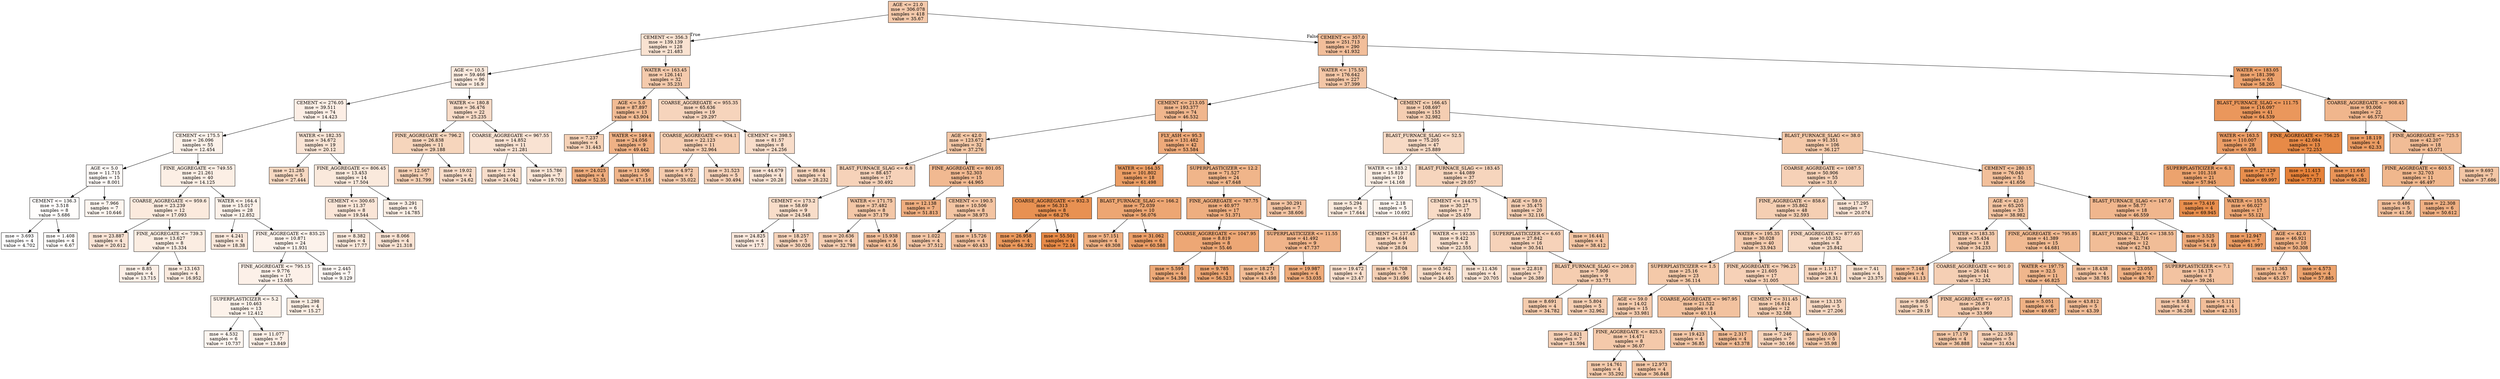 digraph Tree {
node [shape=box, style="filled", color="black"] ;
0 [label="AGE <= 21.0\nmse = 306.078\nsamples = 418\nvalue = 35.67", fillcolor="#f4c9ab"] ;
1 [label="CEMENT <= 356.3\nmse = 139.139\nsamples = 128\nvalue = 21.483", fillcolor="#f9e2d1"] ;
0 -> 1 [labeldistance=2.5, labelangle=45, headlabel="True"] ;
2 [label="AGE <= 10.5\nmse = 59.466\nsamples = 96\nvalue = 16.9", fillcolor="#fbeade"] ;
1 -> 2 ;
3 [label="CEMENT <= 276.05\nmse = 39.511\nsamples = 74\nvalue = 14.423", fillcolor="#fceee5"] ;
2 -> 3 ;
4 [label="CEMENT <= 175.5\nmse = 26.096\nsamples = 55\nvalue = 12.454", fillcolor="#fcf2ea"] ;
3 -> 4 ;
5 [label="AGE <= 5.0\nmse = 11.715\nsamples = 15\nvalue = 8.001", fillcolor="#fef9f6"] ;
4 -> 5 ;
6 [label="CEMENT <= 136.3\nmse = 3.518\nsamples = 8\nvalue = 5.686", fillcolor="#fffdfc"] ;
5 -> 6 ;
7 [label="mse = 3.693\nsamples = 4\nvalue = 4.702", fillcolor="#ffffff"] ;
6 -> 7 ;
8 [label="mse = 1.408\nsamples = 4\nvalue = 6.67", fillcolor="#fefcfa"] ;
6 -> 8 ;
9 [label="mse = 7.966\nsamples = 7\nvalue = 10.646", fillcolor="#fdf5ef"] ;
5 -> 9 ;
10 [label="FINE_AGGREGATE <= 749.55\nmse = 21.261\nsamples = 40\nvalue = 14.125", fillcolor="#fcefe5"] ;
4 -> 10 ;
11 [label="COARSE_AGGREGATE <= 959.6\nmse = 23.239\nsamples = 12\nvalue = 17.093", fillcolor="#fbeadd"] ;
10 -> 11 ;
12 [label="mse = 23.887\nsamples = 4\nvalue = 20.612", fillcolor="#f9e3d4"] ;
11 -> 12 ;
13 [label="FINE_AGGREGATE <= 739.3\nmse = 13.627\nsamples = 8\nvalue = 15.334", fillcolor="#fbede2"] ;
11 -> 13 ;
14 [label="mse = 8.85\nsamples = 4\nvalue = 13.715", fillcolor="#fcefe6"] ;
13 -> 14 ;
15 [label="mse = 13.163\nsamples = 4\nvalue = 16.952", fillcolor="#fbeade"] ;
13 -> 15 ;
16 [label="WATER <= 164.4\nmse = 15.017\nsamples = 28\nvalue = 12.852", fillcolor="#fcf1e9"] ;
10 -> 16 ;
17 [label="mse = 4.241\nsamples = 4\nvalue = 18.38", fillcolor="#fae7da"] ;
16 -> 17 ;
18 [label="FINE_AGGREGATE <= 835.25\nmse = 10.871\nsamples = 24\nvalue = 11.931", fillcolor="#fcf2eb"] ;
16 -> 18 ;
19 [label="FINE_AGGREGATE <= 795.15\nmse = 9.776\nsamples = 17\nvalue = 13.085", fillcolor="#fcf0e8"] ;
18 -> 19 ;
20 [label="SUPERPLASTICIZER <= 5.2\nmse = 10.463\nsamples = 13\nvalue = 12.412", fillcolor="#fcf2ea"] ;
19 -> 20 ;
21 [label="mse = 4.532\nsamples = 6\nvalue = 10.737", fillcolor="#fdf5ef"] ;
20 -> 21 ;
22 [label="mse = 11.077\nsamples = 7\nvalue = 13.849", fillcolor="#fcefe6"] ;
20 -> 22 ;
23 [label="mse = 1.298\nsamples = 4\nvalue = 15.27", fillcolor="#fbede2"] ;
19 -> 23 ;
24 [label="mse = 2.445\nsamples = 7\nvalue = 9.129", fillcolor="#fdf7f3"] ;
18 -> 24 ;
25 [label="WATER <= 182.35\nmse = 34.672\nsamples = 19\nvalue = 20.12", fillcolor="#f9e4d5"] ;
3 -> 25 ;
26 [label="mse = 21.285\nsamples = 5\nvalue = 27.444", fillcolor="#f7d8c1"] ;
25 -> 26 ;
27 [label="FINE_AGGREGATE <= 806.45\nmse = 13.453\nsamples = 14\nvalue = 17.504", fillcolor="#fae9dc"] ;
25 -> 27 ;
28 [label="CEMENT <= 300.65\nmse = 11.37\nsamples = 8\nvalue = 19.544", fillcolor="#fae5d7"] ;
27 -> 28 ;
29 [label="mse = 8.382\nsamples = 4\nvalue = 17.77", fillcolor="#fae8db"] ;
28 -> 29 ;
30 [label="mse = 8.066\nsamples = 4\nvalue = 21.318", fillcolor="#f9e2d2"] ;
28 -> 30 ;
31 [label="mse = 3.291\nsamples = 6\nvalue = 14.785", fillcolor="#fbeee4"] ;
27 -> 31 ;
32 [label="WATER <= 180.8\nmse = 36.476\nsamples = 22\nvalue = 25.235", fillcolor="#f8dbc7"] ;
2 -> 32 ;
33 [label="FINE_AGGREGATE <= 796.2\nmse = 26.838\nsamples = 11\nvalue = 29.188", fillcolor="#f6d5bc"] ;
32 -> 33 ;
34 [label="mse = 12.567\nsamples = 7\nvalue = 31.799", fillcolor="#f5d0b5"] ;
33 -> 34 ;
35 [label="mse = 19.02\nsamples = 4\nvalue = 24.62", fillcolor="#f8dcc9"] ;
33 -> 35 ;
36 [label="COARSE_AGGREGATE <= 967.55\nmse = 14.852\nsamples = 11\nvalue = 21.281", fillcolor="#f9e2d2"] ;
32 -> 36 ;
37 [label="mse = 1.234\nsamples = 4\nvalue = 24.042", fillcolor="#f8ddca"] ;
36 -> 37 ;
38 [label="mse = 15.786\nsamples = 7\nvalue = 19.703", fillcolor="#fae5d6"] ;
36 -> 38 ;
39 [label="WATER <= 163.45\nmse = 126.141\nsamples = 32\nvalue = 35.231", fillcolor="#f4caac"] ;
1 -> 39 ;
40 [label="AGE <= 5.0\nmse = 87.897\nsamples = 13\nvalue = 43.904", fillcolor="#f1bb94"] ;
39 -> 40 ;
41 [label="mse = 7.237\nsamples = 4\nvalue = 31.443", fillcolor="#f5d1b6"] ;
40 -> 41 ;
42 [label="WATER <= 149.4\nmse = 24.056\nsamples = 9\nvalue = 49.442", fillcolor="#efb185"] ;
40 -> 42 ;
43 [label="mse = 24.025\nsamples = 4\nvalue = 52.35", fillcolor="#eeac7d"] ;
42 -> 43 ;
44 [label="mse = 11.906\nsamples = 5\nvalue = 47.116", fillcolor="#f0b58b"] ;
42 -> 44 ;
45 [label="COARSE_AGGREGATE <= 955.35\nmse = 65.636\nsamples = 19\nvalue = 29.297", fillcolor="#f6d4bc"] ;
39 -> 45 ;
46 [label="COARSE_AGGREGATE <= 934.1\nmse = 22.123\nsamples = 11\nvalue = 32.964", fillcolor="#f5ceb2"] ;
45 -> 46 ;
47 [label="mse = 4.972\nsamples = 6\nvalue = 35.022", fillcolor="#f4caac"] ;
46 -> 47 ;
48 [label="mse = 31.523\nsamples = 5\nvalue = 30.494", fillcolor="#f6d2b9"] ;
46 -> 48 ;
49 [label="CEMENT <= 398.5\nmse = 81.57\nsamples = 8\nvalue = 24.256", fillcolor="#f8ddca"] ;
45 -> 49 ;
50 [label="mse = 44.679\nsamples = 4\nvalue = 20.28", fillcolor="#f9e4d5"] ;
49 -> 50 ;
51 [label="mse = 86.84\nsamples = 4\nvalue = 28.232", fillcolor="#f7d6bf"] ;
49 -> 51 ;
52 [label="CEMENT <= 357.0\nmse = 251.713\nsamples = 290\nvalue = 41.932", fillcolor="#f2be9a"] ;
0 -> 52 [labeldistance=2.5, labelangle=-45, headlabel="False"] ;
53 [label="WATER <= 175.55\nmse = 176.642\nsamples = 227\nvalue = 37.399", fillcolor="#f3c6a6"] ;
52 -> 53 ;
54 [label="CEMENT <= 213.05\nmse = 193.377\nsamples = 74\nvalue = 46.532", fillcolor="#f0b68d"] ;
53 -> 54 ;
55 [label="AGE <= 42.0\nmse = 123.672\nsamples = 32\nvalue = 37.276", fillcolor="#f3c7a6"] ;
54 -> 55 ;
56 [label="BLAST_FURNACE_SLAG <= 6.8\nmse = 88.457\nsamples = 17\nvalue = 30.492", fillcolor="#f6d2b9"] ;
55 -> 56 ;
57 [label="CEMENT <= 173.2\nmse = 58.69\nsamples = 9\nvalue = 24.548", fillcolor="#f8ddc9"] ;
56 -> 57 ;
58 [label="mse = 24.825\nsamples = 4\nvalue = 17.7", fillcolor="#fae8dc"] ;
57 -> 58 ;
59 [label="mse = 18.257\nsamples = 5\nvalue = 30.026", fillcolor="#f6d3ba"] ;
57 -> 59 ;
60 [label="WATER <= 171.75\nmse = 37.482\nsamples = 8\nvalue = 37.179", fillcolor="#f3c7a7"] ;
56 -> 60 ;
61 [label="mse = 20.636\nsamples = 4\nvalue = 32.798", fillcolor="#f5ceb2"] ;
60 -> 61 ;
62 [label="mse = 15.938\nsamples = 4\nvalue = 41.56", fillcolor="#f2bf9b"] ;
60 -> 62 ;
63 [label="FINE_AGGREGATE <= 801.05\nmse = 52.303\nsamples = 15\nvalue = 44.965", fillcolor="#f1b991"] ;
55 -> 63 ;
64 [label="mse = 12.138\nsamples = 7\nvalue = 51.813", fillcolor="#eead7f"] ;
63 -> 64 ;
65 [label="CEMENT <= 190.5\nmse = 10.506\nsamples = 8\nvalue = 38.973", fillcolor="#f3c4a2"] ;
63 -> 65 ;
66 [label="mse = 1.022\nsamples = 4\nvalue = 37.512", fillcolor="#f3c6a6"] ;
65 -> 66 ;
67 [label="mse = 15.726\nsamples = 4\nvalue = 40.433", fillcolor="#f2c19e"] ;
65 -> 67 ;
68 [label="FLY_ASH <= 95.3\nmse = 131.482\nsamples = 42\nvalue = 53.584", fillcolor="#eeaa7a"] ;
54 -> 68 ;
69 [label="WATER <= 164.35\nmse = 101.802\nsamples = 18\nvalue = 61.498", fillcolor="#eb9d64"] ;
68 -> 69 ;
70 [label="COARSE_AGGREGATE <= 932.3\nmse = 56.313\nsamples = 8\nvalue = 68.276", fillcolor="#e89152"] ;
69 -> 70 ;
71 [label="mse = 26.958\nsamples = 4\nvalue = 64.392", fillcolor="#ea985c"] ;
70 -> 71 ;
72 [label="mse = 55.501\nsamples = 4\nvalue = 72.16", fillcolor="#e78a47"] ;
70 -> 72 ;
73 [label="BLAST_FURNACE_SLAG <= 166.2\nmse = 72.039\nsamples = 10\nvalue = 56.076", fillcolor="#eda673"] ;
69 -> 73 ;
74 [label="mse = 57.151\nsamples = 4\nvalue = 49.308", fillcolor="#efb285"] ;
73 -> 74 ;
75 [label="mse = 31.062\nsamples = 6\nvalue = 60.588", fillcolor="#eb9e67"] ;
73 -> 75 ;
76 [label="SUPERPLASTICIZER <= 12.2\nmse = 71.527\nsamples = 24\nvalue = 47.648", fillcolor="#f0b58a"] ;
68 -> 76 ;
77 [label="FINE_AGGREGATE <= 787.75\nmse = 40.977\nsamples = 17\nvalue = 51.371", fillcolor="#eeae80"] ;
76 -> 77 ;
78 [label="COARSE_AGGREGATE <= 1047.95\nmse = 8.819\nsamples = 8\nvalue = 55.46", fillcolor="#eda775"] ;
77 -> 78 ;
79 [label="mse = 5.595\nsamples = 4\nvalue = 54.398", fillcolor="#eda978"] ;
78 -> 79 ;
80 [label="mse = 9.785\nsamples = 4\nvalue = 56.523", fillcolor="#eca572"] ;
78 -> 80 ;
81 [label="SUPERPLASTICIZER <= 11.55\nmse = 41.492\nsamples = 9\nvalue = 47.737", fillcolor="#f0b48a"] ;
77 -> 81 ;
82 [label="mse = 18.271\nsamples = 5\nvalue = 43.498", fillcolor="#f1bc95"] ;
81 -> 82 ;
83 [label="mse = 19.987\nsamples = 4\nvalue = 53.035", fillcolor="#eeab7b"] ;
81 -> 83 ;
84 [label="mse = 30.291\nsamples = 7\nvalue = 38.606", fillcolor="#f3c4a3"] ;
76 -> 84 ;
85 [label="CEMENT <= 166.45\nmse = 108.697\nsamples = 153\nvalue = 32.982", fillcolor="#f5ceb2"] ;
53 -> 85 ;
86 [label="BLAST_FURNACE_SLAG <= 52.5\nmse = 75.205\nsamples = 47\nvalue = 25.889", fillcolor="#f7dac5"] ;
85 -> 86 ;
87 [label="WATER <= 183.2\nmse = 15.819\nsamples = 10\nvalue = 14.168", fillcolor="#fcefe5"] ;
86 -> 87 ;
88 [label="mse = 5.294\nsamples = 5\nvalue = 17.644", fillcolor="#fae9dc"] ;
87 -> 88 ;
89 [label="mse = 2.18\nsamples = 5\nvalue = 10.692", fillcolor="#fdf5ef"] ;
87 -> 89 ;
90 [label="BLAST_FURNACE_SLAG <= 183.45\nmse = 44.089\nsamples = 37\nvalue = 29.057", fillcolor="#f6d5bd"] ;
86 -> 90 ;
91 [label="CEMENT <= 144.75\nmse = 30.27\nsamples = 17\nvalue = 25.459", fillcolor="#f8dbc6"] ;
90 -> 91 ;
92 [label="CEMENT <= 137.45\nmse = 34.644\nsamples = 9\nvalue = 28.04", fillcolor="#f7d7bf"] ;
91 -> 92 ;
93 [label="mse = 19.472\nsamples = 4\nvalue = 23.47", fillcolor="#f8decc"] ;
92 -> 93 ;
94 [label="mse = 16.708\nsamples = 5\nvalue = 31.696", fillcolor="#f5d0b5"] ;
92 -> 94 ;
95 [label="WATER <= 192.35\nmse = 9.422\nsamples = 8\nvalue = 22.555", fillcolor="#f9e0ce"] ;
91 -> 95 ;
96 [label="mse = 0.562\nsamples = 4\nvalue = 24.405", fillcolor="#f8ddc9"] ;
95 -> 96 ;
97 [label="mse = 11.436\nsamples = 4\nvalue = 20.705", fillcolor="#f9e3d3"] ;
95 -> 97 ;
98 [label="AGE <= 59.0\nmse = 35.475\nsamples = 20\nvalue = 32.116", fillcolor="#f5cfb4"] ;
90 -> 98 ;
99 [label="SUPERPLASTICIZER <= 6.65\nmse = 27.842\nsamples = 16\nvalue = 30.541", fillcolor="#f6d2b9"] ;
98 -> 99 ;
100 [label="mse = 22.818\nsamples = 7\nvalue = 26.389", fillcolor="#f7d9c4"] ;
99 -> 100 ;
101 [label="BLAST_FURNACE_SLAG <= 208.0\nmse = 7.906\nsamples = 9\nvalue = 33.771", fillcolor="#f5cdb0"] ;
99 -> 101 ;
102 [label="mse = 8.691\nsamples = 4\nvalue = 34.782", fillcolor="#f4cbad"] ;
101 -> 102 ;
103 [label="mse = 5.804\nsamples = 5\nvalue = 32.962", fillcolor="#f5ceb2"] ;
101 -> 103 ;
104 [label="mse = 16.441\nsamples = 4\nvalue = 38.412", fillcolor="#f3c5a3"] ;
98 -> 104 ;
105 [label="BLAST_FURNACE_SLAG <= 38.0\nmse = 91.351\nsamples = 106\nvalue = 36.127", fillcolor="#f4c9a9"] ;
85 -> 105 ;
106 [label="COARSE_AGGREGATE <= 1087.5\nmse = 50.906\nsamples = 55\nvalue = 31.0", fillcolor="#f6d1b7"] ;
105 -> 106 ;
107 [label="FINE_AGGREGATE <= 858.6\nmse = 35.862\nsamples = 48\nvalue = 32.593", fillcolor="#f5cfb3"] ;
106 -> 107 ;
108 [label="WATER <= 195.35\nmse = 30.028\nsamples = 40\nvalue = 33.943", fillcolor="#f5ccaf"] ;
107 -> 108 ;
109 [label="SUPERPLASTICIZER <= 1.5\nmse = 25.16\nsamples = 23\nvalue = 36.114", fillcolor="#f4c9a9"] ;
108 -> 109 ;
110 [label="AGE <= 59.0\nmse = 14.02\nsamples = 15\nvalue = 33.981", fillcolor="#f5ccaf"] ;
109 -> 110 ;
111 [label="mse = 2.821\nsamples = 7\nvalue = 31.594", fillcolor="#f5d0b6"] ;
110 -> 111 ;
112 [label="FINE_AGGREGATE <= 825.5\nmse = 14.471\nsamples = 8\nvalue = 36.07", fillcolor="#f4c9aa"] ;
110 -> 112 ;
113 [label="mse = 14.761\nsamples = 4\nvalue = 35.292", fillcolor="#f4caac"] ;
112 -> 113 ;
114 [label="mse = 12.973\nsamples = 4\nvalue = 36.848", fillcolor="#f3c7a7"] ;
112 -> 114 ;
115 [label="COARSE_AGGREGATE <= 967.95\nmse = 21.522\nsamples = 8\nvalue = 40.114", fillcolor="#f2c29f"] ;
109 -> 115 ;
116 [label="mse = 19.423\nsamples = 4\nvalue = 36.85", fillcolor="#f3c7a7"] ;
115 -> 116 ;
117 [label="mse = 2.317\nsamples = 4\nvalue = 43.378", fillcolor="#f1bc96"] ;
115 -> 117 ;
118 [label="FINE_AGGREGATE <= 796.25\nmse = 21.605\nsamples = 17\nvalue = 31.005", fillcolor="#f6d1b7"] ;
108 -> 118 ;
119 [label="CEMENT <= 311.45\nmse = 16.614\nsamples = 12\nvalue = 32.588", fillcolor="#f5cfb3"] ;
118 -> 119 ;
120 [label="mse = 7.246\nsamples = 7\nvalue = 30.166", fillcolor="#f6d3ba"] ;
119 -> 120 ;
121 [label="mse = 10.008\nsamples = 5\nvalue = 35.98", fillcolor="#f4c9aa"] ;
119 -> 121 ;
122 [label="mse = 13.135\nsamples = 5\nvalue = 27.206", fillcolor="#f7d8c2"] ;
118 -> 122 ;
123 [label="FINE_AGGREGATE <= 877.65\nmse = 10.352\nsamples = 8\nvalue = 25.842", fillcolor="#f7dac5"] ;
107 -> 123 ;
124 [label="mse = 1.117\nsamples = 4\nvalue = 28.31", fillcolor="#f7d6bf"] ;
123 -> 124 ;
125 [label="mse = 7.41\nsamples = 4\nvalue = 23.375", fillcolor="#f8dfcc"] ;
123 -> 125 ;
126 [label="mse = 17.295\nsamples = 7\nvalue = 20.074", fillcolor="#fae4d5"] ;
106 -> 126 ;
127 [label="CEMENT <= 280.15\nmse = 76.045\nsamples = 51\nvalue = 41.656", fillcolor="#f2bf9a"] ;
105 -> 127 ;
128 [label="AGE <= 42.0\nmse = 65.205\nsamples = 33\nvalue = 38.982", fillcolor="#f3c4a2"] ;
127 -> 128 ;
129 [label="WATER <= 183.35\nmse = 35.434\nsamples = 18\nvalue = 34.233", fillcolor="#f4ccaf"] ;
128 -> 129 ;
130 [label="mse = 7.148\nsamples = 4\nvalue = 41.13", fillcolor="#f2c09c"] ;
129 -> 130 ;
131 [label="COARSE_AGGREGATE <= 901.0\nmse = 26.041\nsamples = 14\nvalue = 32.262", fillcolor="#f5cfb4"] ;
129 -> 131 ;
132 [label="mse = 9.865\nsamples = 5\nvalue = 29.19", fillcolor="#f6d5bc"] ;
131 -> 132 ;
133 [label="FINE_AGGREGATE <= 697.15\nmse = 26.871\nsamples = 9\nvalue = 33.969", fillcolor="#f5ccaf"] ;
131 -> 133 ;
134 [label="mse = 17.179\nsamples = 4\nvalue = 36.888", fillcolor="#f3c7a7"] ;
133 -> 134 ;
135 [label="mse = 22.358\nsamples = 5\nvalue = 31.634", fillcolor="#f5d0b6"] ;
133 -> 135 ;
136 [label="FINE_AGGREGATE <= 795.85\nmse = 41.389\nsamples = 15\nvalue = 44.681", fillcolor="#f1ba92"] ;
128 -> 136 ;
137 [label="WATER <= 197.75\nmse = 32.5\nsamples = 11\nvalue = 46.825", fillcolor="#f0b68c"] ;
136 -> 137 ;
138 [label="mse = 5.051\nsamples = 6\nvalue = 49.687", fillcolor="#efb184"] ;
137 -> 138 ;
139 [label="mse = 43.812\nsamples = 5\nvalue = 43.39", fillcolor="#f1bc96"] ;
137 -> 139 ;
140 [label="mse = 18.438\nsamples = 4\nvalue = 38.785", fillcolor="#f3c4a2"] ;
136 -> 140 ;
141 [label="BLAST_FURNACE_SLAG <= 147.0\nmse = 58.77\nsamples = 18\nvalue = 46.559", fillcolor="#f0b68d"] ;
127 -> 141 ;
142 [label="BLAST_FURNACE_SLAG <= 138.55\nmse = 42.716\nsamples = 12\nvalue = 42.743", fillcolor="#f1bd97"] ;
141 -> 142 ;
143 [label="mse = 23.055\nsamples = 4\nvalue = 49.707", fillcolor="#efb184"] ;
142 -> 143 ;
144 [label="SUPERPLASTICIZER <= 7.1\nmse = 16.173\nsamples = 8\nvalue = 39.261", fillcolor="#f3c3a1"] ;
142 -> 144 ;
145 [label="mse = 8.583\nsamples = 4\nvalue = 36.208", fillcolor="#f4c8a9"] ;
144 -> 145 ;
146 [label="mse = 5.111\nsamples = 4\nvalue = 42.315", fillcolor="#f2be99"] ;
144 -> 146 ;
147 [label="mse = 3.525\nsamples = 6\nvalue = 54.19", fillcolor="#eda978"] ;
141 -> 147 ;
148 [label="WATER <= 183.05\nmse = 181.396\nsamples = 63\nvalue = 58.265", fillcolor="#eca26d"] ;
52 -> 148 ;
149 [label="BLAST_FURNACE_SLAG <= 111.75\nmse = 116.097\nsamples = 41\nvalue = 64.539", fillcolor="#ea975c"] ;
148 -> 149 ;
150 [label="WATER <= 163.5\nmse = 110.007\nsamples = 28\nvalue = 60.958", fillcolor="#eb9d66"] ;
149 -> 150 ;
151 [label="SUPERPLASTICIZER <= 6.1\nmse = 101.318\nsamples = 21\nvalue = 57.945", fillcolor="#eca36e"] ;
150 -> 151 ;
152 [label="mse = 73.416\nsamples = 4\nvalue = 69.945", fillcolor="#e88e4d"] ;
151 -> 152 ;
153 [label="WATER <= 155.5\nmse = 66.027\nsamples = 17\nvalue = 55.121", fillcolor="#eda876"] ;
151 -> 153 ;
154 [label="mse = 12.947\nsamples = 7\nvalue = 61.997", fillcolor="#eb9c63"] ;
153 -> 154 ;
155 [label="AGE <= 42.0\nmse = 46.921\nsamples = 10\nvalue = 50.308", fillcolor="#efb083"] ;
153 -> 155 ;
156 [label="mse = 11.363\nsamples = 6\nvalue = 45.257", fillcolor="#f0b991"] ;
155 -> 156 ;
157 [label="mse = 4.573\nsamples = 4\nvalue = 57.885", fillcolor="#eca36e"] ;
155 -> 157 ;
158 [label="mse = 27.129\nsamples = 7\nvalue = 69.997", fillcolor="#e88e4d"] ;
150 -> 158 ;
159 [label="FINE_AGGREGATE <= 756.25\nmse = 42.084\nsamples = 13\nvalue = 72.253", fillcolor="#e78a47"] ;
149 -> 159 ;
160 [label="mse = 11.413\nsamples = 7\nvalue = 77.371", fillcolor="#e58139"] ;
159 -> 160 ;
161 [label="mse = 11.645\nsamples = 6\nvalue = 66.282", fillcolor="#e99457"] ;
159 -> 161 ;
162 [label="COARSE_AGGREGATE <= 908.45\nmse = 93.006\nsamples = 22\nvalue = 46.572", fillcolor="#f0b68d"] ;
148 -> 162 ;
163 [label="mse = 18.119\nsamples = 4\nvalue = 62.33", fillcolor="#ea9b62"] ;
162 -> 163 ;
164 [label="FINE_AGGREGATE <= 725.5\nmse = 42.207\nsamples = 18\nvalue = 43.071", fillcolor="#f1bc96"] ;
162 -> 164 ;
165 [label="FINE_AGGREGATE <= 603.5\nmse = 32.703\nsamples = 11\nvalue = 46.497", fillcolor="#f0b78d"] ;
164 -> 165 ;
166 [label="mse = 0.486\nsamples = 5\nvalue = 41.56", fillcolor="#f2bf9b"] ;
165 -> 166 ;
167 [label="mse = 22.308\nsamples = 6\nvalue = 50.612", fillcolor="#efaf82"] ;
165 -> 167 ;
168 [label="mse = 9.693\nsamples = 7\nvalue = 37.686", fillcolor="#f3c6a5"] ;
164 -> 168 ;
}